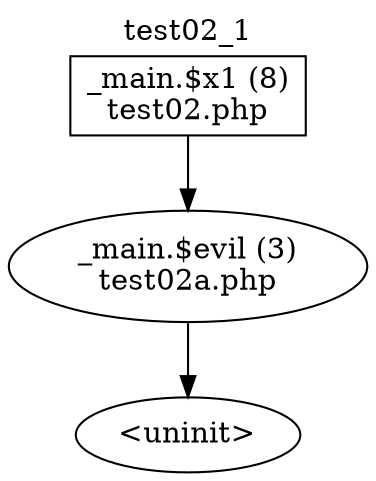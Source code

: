 digraph cfg {
  label="test02_1";
  labelloc=t;
  n1 [shape=box, label="_main.$x1 (8)\ntest02.php"];
  n2 [shape=ellipse, label="_main.$evil (3)\ntest02a.php"];
  n3 [shape=ellipse, label="<uninit>"];
  n1 -> n2;
  n2 -> n3;
}
